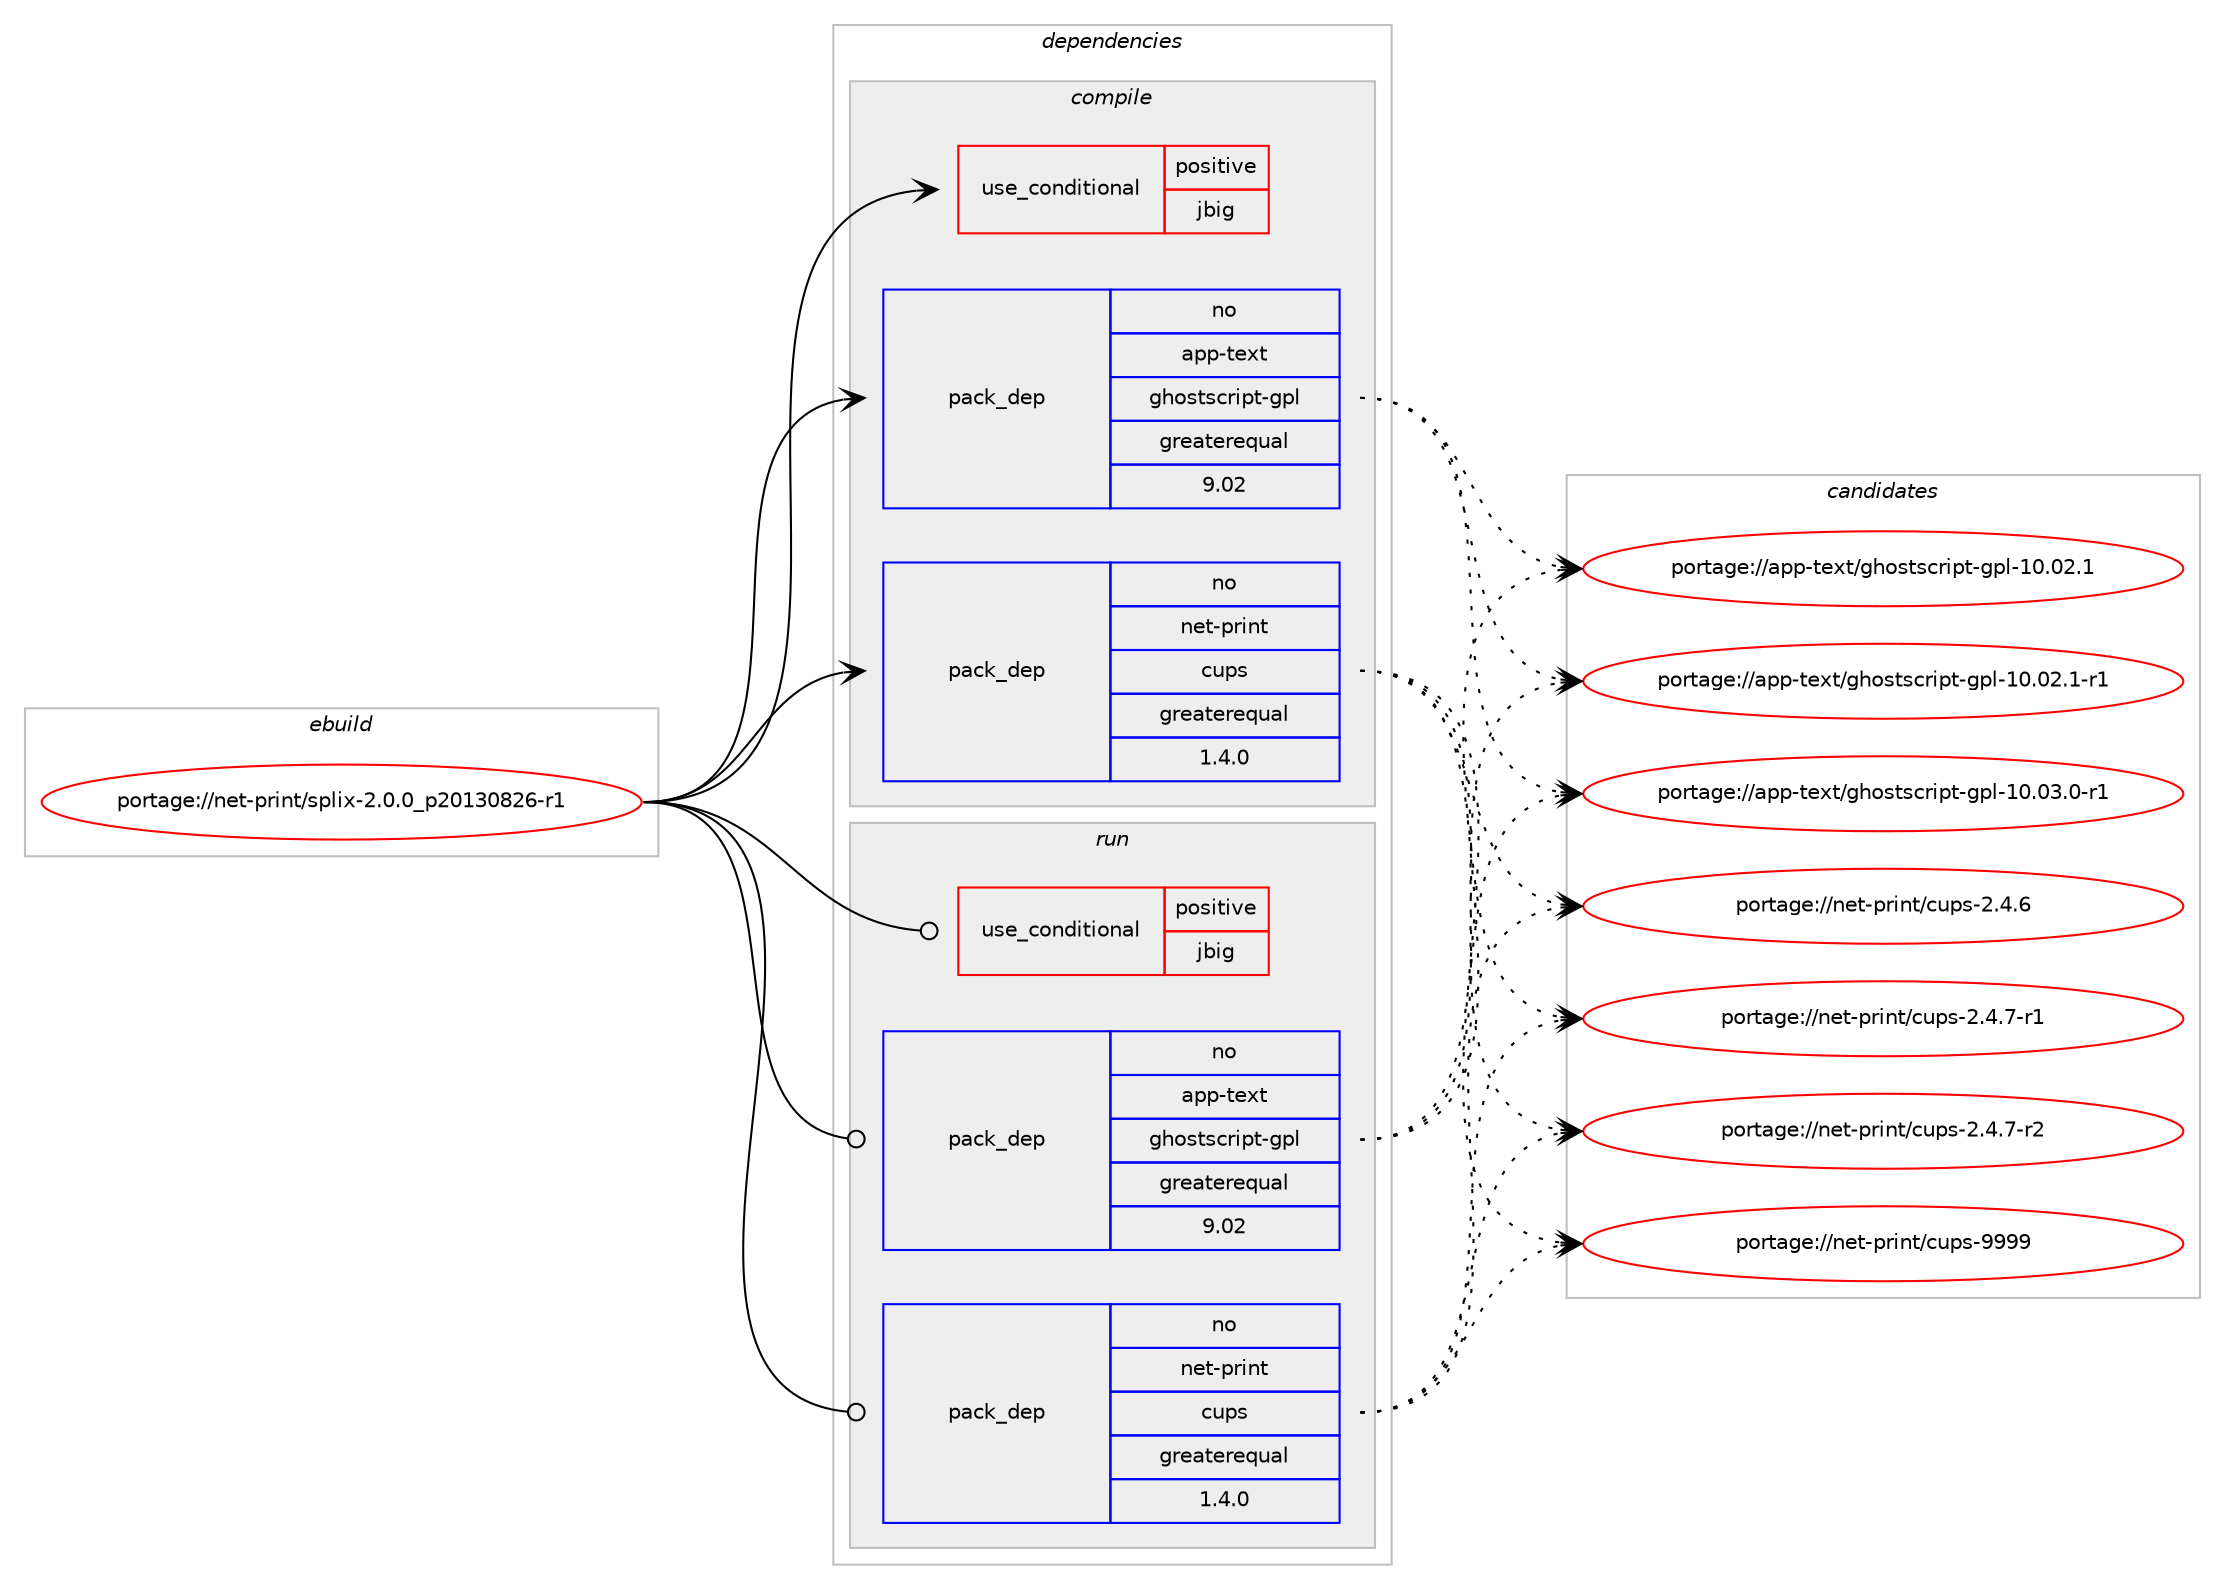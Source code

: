 digraph prolog {

# *************
# Graph options
# *************

newrank=true;
concentrate=true;
compound=true;
graph [rankdir=LR,fontname=Helvetica,fontsize=10,ranksep=1.5];#, ranksep=2.5, nodesep=0.2];
edge  [arrowhead=vee];
node  [fontname=Helvetica,fontsize=10];

# **********
# The ebuild
# **********

subgraph cluster_leftcol {
color=gray;
rank=same;
label=<<i>ebuild</i>>;
id [label="portage://net-print/splix-2.0.0_p20130826-r1", color=red, width=4, href="../net-print/splix-2.0.0_p20130826-r1.svg"];
}

# ****************
# The dependencies
# ****************

subgraph cluster_midcol {
color=gray;
label=<<i>dependencies</i>>;
subgraph cluster_compile {
fillcolor="#eeeeee";
style=filled;
label=<<i>compile</i>>;
subgraph cond2119 {
dependency3072 [label=<<TABLE BORDER="0" CELLBORDER="1" CELLSPACING="0" CELLPADDING="4"><TR><TD ROWSPAN="3" CELLPADDING="10">use_conditional</TD></TR><TR><TD>positive</TD></TR><TR><TD>jbig</TD></TR></TABLE>>, shape=none, color=red];
# *** BEGIN UNKNOWN DEPENDENCY TYPE (TODO) ***
# dependency3072 -> package_dependency(portage://net-print/splix-2.0.0_p20130826-r1,install,no,media-libs,jbigkit,none,[,,],[],[])
# *** END UNKNOWN DEPENDENCY TYPE (TODO) ***

}
id:e -> dependency3072:w [weight=20,style="solid",arrowhead="vee"];
subgraph pack909 {
dependency3073 [label=<<TABLE BORDER="0" CELLBORDER="1" CELLSPACING="0" CELLPADDING="4" WIDTH="220"><TR><TD ROWSPAN="6" CELLPADDING="30">pack_dep</TD></TR><TR><TD WIDTH="110">no</TD></TR><TR><TD>app-text</TD></TR><TR><TD>ghostscript-gpl</TD></TR><TR><TD>greaterequal</TD></TR><TR><TD>9.02</TD></TR></TABLE>>, shape=none, color=blue];
}
id:e -> dependency3073:w [weight=20,style="solid",arrowhead="vee"];
subgraph pack910 {
dependency3074 [label=<<TABLE BORDER="0" CELLBORDER="1" CELLSPACING="0" CELLPADDING="4" WIDTH="220"><TR><TD ROWSPAN="6" CELLPADDING="30">pack_dep</TD></TR><TR><TD WIDTH="110">no</TD></TR><TR><TD>net-print</TD></TR><TR><TD>cups</TD></TR><TR><TD>greaterequal</TD></TR><TR><TD>1.4.0</TD></TR></TABLE>>, shape=none, color=blue];
}
id:e -> dependency3074:w [weight=20,style="solid",arrowhead="vee"];
}
subgraph cluster_compileandrun {
fillcolor="#eeeeee";
style=filled;
label=<<i>compile and run</i>>;
}
subgraph cluster_run {
fillcolor="#eeeeee";
style=filled;
label=<<i>run</i>>;
subgraph cond2120 {
dependency3075 [label=<<TABLE BORDER="0" CELLBORDER="1" CELLSPACING="0" CELLPADDING="4"><TR><TD ROWSPAN="3" CELLPADDING="10">use_conditional</TD></TR><TR><TD>positive</TD></TR><TR><TD>jbig</TD></TR></TABLE>>, shape=none, color=red];
# *** BEGIN UNKNOWN DEPENDENCY TYPE (TODO) ***
# dependency3075 -> package_dependency(portage://net-print/splix-2.0.0_p20130826-r1,run,no,media-libs,jbigkit,none,[,,],[],[])
# *** END UNKNOWN DEPENDENCY TYPE (TODO) ***

}
id:e -> dependency3075:w [weight=20,style="solid",arrowhead="odot"];
subgraph pack911 {
dependency3076 [label=<<TABLE BORDER="0" CELLBORDER="1" CELLSPACING="0" CELLPADDING="4" WIDTH="220"><TR><TD ROWSPAN="6" CELLPADDING="30">pack_dep</TD></TR><TR><TD WIDTH="110">no</TD></TR><TR><TD>app-text</TD></TR><TR><TD>ghostscript-gpl</TD></TR><TR><TD>greaterequal</TD></TR><TR><TD>9.02</TD></TR></TABLE>>, shape=none, color=blue];
}
id:e -> dependency3076:w [weight=20,style="solid",arrowhead="odot"];
subgraph pack912 {
dependency3077 [label=<<TABLE BORDER="0" CELLBORDER="1" CELLSPACING="0" CELLPADDING="4" WIDTH="220"><TR><TD ROWSPAN="6" CELLPADDING="30">pack_dep</TD></TR><TR><TD WIDTH="110">no</TD></TR><TR><TD>net-print</TD></TR><TR><TD>cups</TD></TR><TR><TD>greaterequal</TD></TR><TR><TD>1.4.0</TD></TR></TABLE>>, shape=none, color=blue];
}
id:e -> dependency3077:w [weight=20,style="solid",arrowhead="odot"];
}
}

# **************
# The candidates
# **************

subgraph cluster_choices {
rank=same;
color=gray;
label=<<i>candidates</i>>;

subgraph choice909 {
color=black;
nodesep=1;
choice97112112451161011201164710310411111511611599114105112116451031121084549484648504649 [label="portage://app-text/ghostscript-gpl-10.02.1", color=red, width=4,href="../app-text/ghostscript-gpl-10.02.1.svg"];
choice971121124511610112011647103104111115116115991141051121164510311210845494846485046494511449 [label="portage://app-text/ghostscript-gpl-10.02.1-r1", color=red, width=4,href="../app-text/ghostscript-gpl-10.02.1-r1.svg"];
choice971121124511610112011647103104111115116115991141051121164510311210845494846485146484511449 [label="portage://app-text/ghostscript-gpl-10.03.0-r1", color=red, width=4,href="../app-text/ghostscript-gpl-10.03.0-r1.svg"];
dependency3073:e -> choice97112112451161011201164710310411111511611599114105112116451031121084549484648504649:w [style=dotted,weight="100"];
dependency3073:e -> choice971121124511610112011647103104111115116115991141051121164510311210845494846485046494511449:w [style=dotted,weight="100"];
dependency3073:e -> choice971121124511610112011647103104111115116115991141051121164510311210845494846485146484511449:w [style=dotted,weight="100"];
}
subgraph choice910 {
color=black;
nodesep=1;
choice110101116451121141051101164799117112115455046524654 [label="portage://net-print/cups-2.4.6", color=red, width=4,href="../net-print/cups-2.4.6.svg"];
choice1101011164511211410511011647991171121154550465246554511449 [label="portage://net-print/cups-2.4.7-r1", color=red, width=4,href="../net-print/cups-2.4.7-r1.svg"];
choice1101011164511211410511011647991171121154550465246554511450 [label="portage://net-print/cups-2.4.7-r2", color=red, width=4,href="../net-print/cups-2.4.7-r2.svg"];
choice1101011164511211410511011647991171121154557575757 [label="portage://net-print/cups-9999", color=red, width=4,href="../net-print/cups-9999.svg"];
dependency3074:e -> choice110101116451121141051101164799117112115455046524654:w [style=dotted,weight="100"];
dependency3074:e -> choice1101011164511211410511011647991171121154550465246554511449:w [style=dotted,weight="100"];
dependency3074:e -> choice1101011164511211410511011647991171121154550465246554511450:w [style=dotted,weight="100"];
dependency3074:e -> choice1101011164511211410511011647991171121154557575757:w [style=dotted,weight="100"];
}
subgraph choice911 {
color=black;
nodesep=1;
choice97112112451161011201164710310411111511611599114105112116451031121084549484648504649 [label="portage://app-text/ghostscript-gpl-10.02.1", color=red, width=4,href="../app-text/ghostscript-gpl-10.02.1.svg"];
choice971121124511610112011647103104111115116115991141051121164510311210845494846485046494511449 [label="portage://app-text/ghostscript-gpl-10.02.1-r1", color=red, width=4,href="../app-text/ghostscript-gpl-10.02.1-r1.svg"];
choice971121124511610112011647103104111115116115991141051121164510311210845494846485146484511449 [label="portage://app-text/ghostscript-gpl-10.03.0-r1", color=red, width=4,href="../app-text/ghostscript-gpl-10.03.0-r1.svg"];
dependency3076:e -> choice97112112451161011201164710310411111511611599114105112116451031121084549484648504649:w [style=dotted,weight="100"];
dependency3076:e -> choice971121124511610112011647103104111115116115991141051121164510311210845494846485046494511449:w [style=dotted,weight="100"];
dependency3076:e -> choice971121124511610112011647103104111115116115991141051121164510311210845494846485146484511449:w [style=dotted,weight="100"];
}
subgraph choice912 {
color=black;
nodesep=1;
choice110101116451121141051101164799117112115455046524654 [label="portage://net-print/cups-2.4.6", color=red, width=4,href="../net-print/cups-2.4.6.svg"];
choice1101011164511211410511011647991171121154550465246554511449 [label="portage://net-print/cups-2.4.7-r1", color=red, width=4,href="../net-print/cups-2.4.7-r1.svg"];
choice1101011164511211410511011647991171121154550465246554511450 [label="portage://net-print/cups-2.4.7-r2", color=red, width=4,href="../net-print/cups-2.4.7-r2.svg"];
choice1101011164511211410511011647991171121154557575757 [label="portage://net-print/cups-9999", color=red, width=4,href="../net-print/cups-9999.svg"];
dependency3077:e -> choice110101116451121141051101164799117112115455046524654:w [style=dotted,weight="100"];
dependency3077:e -> choice1101011164511211410511011647991171121154550465246554511449:w [style=dotted,weight="100"];
dependency3077:e -> choice1101011164511211410511011647991171121154550465246554511450:w [style=dotted,weight="100"];
dependency3077:e -> choice1101011164511211410511011647991171121154557575757:w [style=dotted,weight="100"];
}
}

}
